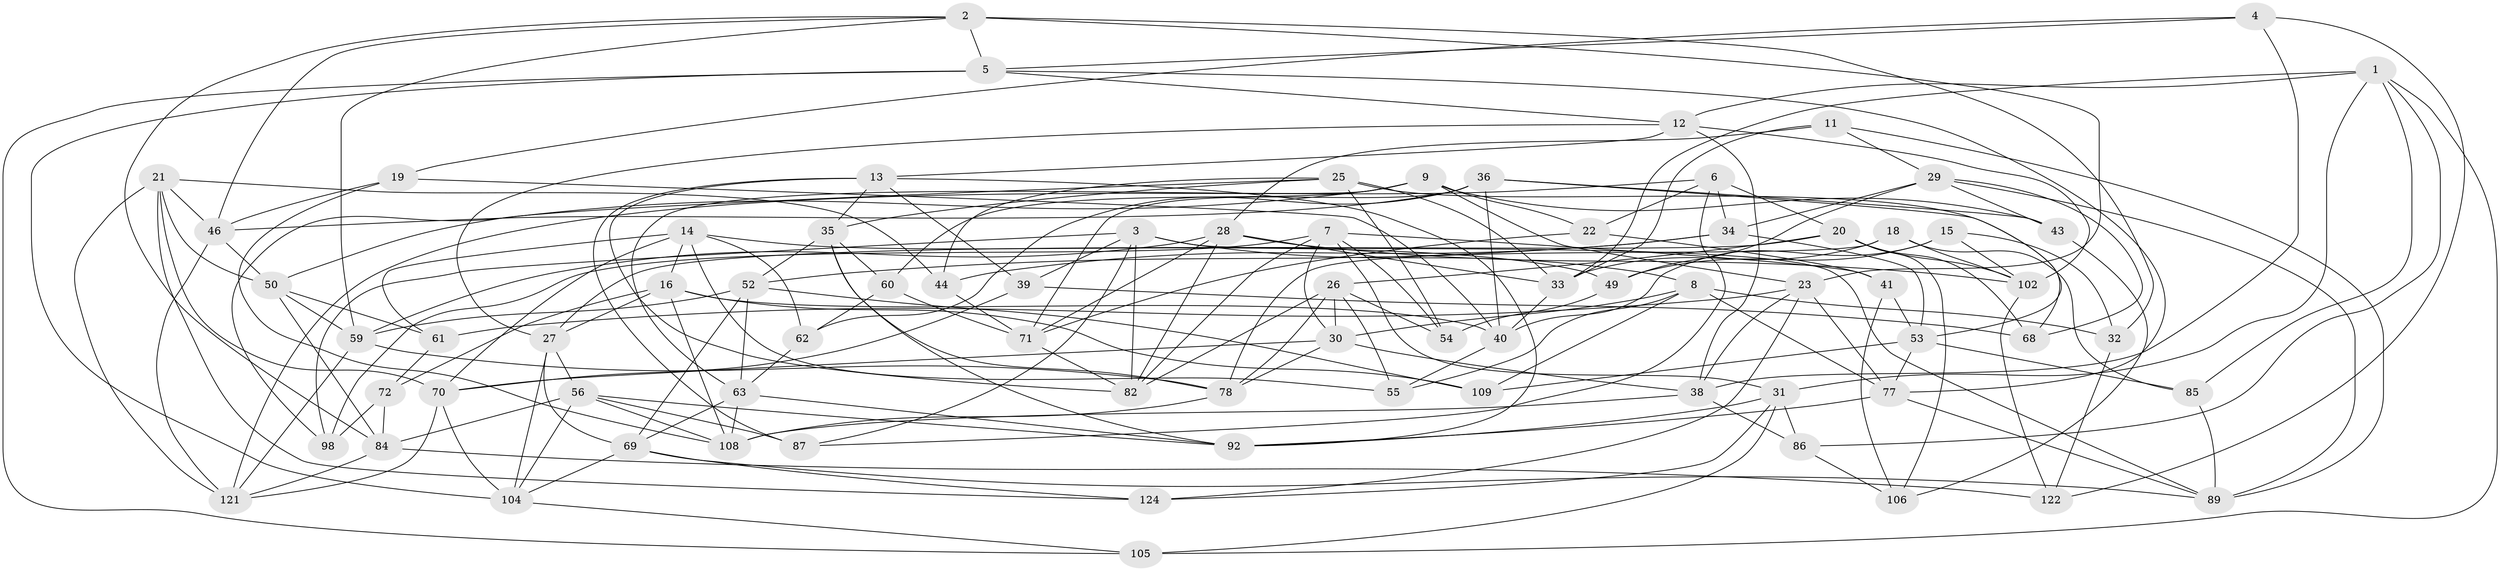 // Generated by graph-tools (version 1.1) at 2025/52/02/27/25 19:52:31]
// undirected, 76 vertices, 199 edges
graph export_dot {
graph [start="1"]
  node [color=gray90,style=filled];
  1 [super="+24"];
  2 [super="+37"];
  3 [super="+17"];
  4;
  5 [super="+103"];
  6 [super="+47"];
  7 [super="+79"];
  8 [super="+10"];
  9 [super="+75"];
  11;
  12 [super="+80"];
  13 [super="+74"];
  14 [super="+42"];
  15;
  16 [super="+91"];
  18;
  19;
  20 [super="+101"];
  21 [super="+48"];
  22;
  23 [super="+45"];
  25 [super="+94"];
  26 [super="+115"];
  27 [super="+93"];
  28 [super="+90"];
  29 [super="+112"];
  30 [super="+57"];
  31 [super="+96"];
  32;
  33 [super="+99"];
  34 [super="+65"];
  35 [super="+117"];
  36 [super="+120"];
  38 [super="+100"];
  39;
  40 [super="+58"];
  41;
  43;
  44;
  46 [super="+67"];
  49;
  50 [super="+51"];
  52 [super="+113"];
  53 [super="+66"];
  54;
  55;
  56 [super="+119"];
  59 [super="+81"];
  60;
  61;
  62;
  63 [super="+64"];
  68;
  69 [super="+73"];
  70 [super="+83"];
  71 [super="+76"];
  72;
  77 [super="+110"];
  78 [super="+111"];
  82 [super="+88"];
  84 [super="+95"];
  85;
  86;
  87;
  89 [super="+97"];
  92 [super="+116"];
  98;
  102 [super="+118"];
  104 [super="+107"];
  105;
  106;
  108 [super="+114"];
  109;
  121 [super="+123"];
  122;
  124;
  1 -- 105;
  1 -- 86;
  1 -- 31;
  1 -- 12;
  1 -- 85;
  1 -- 33;
  2 -- 32;
  2 -- 84;
  2 -- 5;
  2 -- 46;
  2 -- 23;
  2 -- 59;
  3 -- 87;
  3 -- 8;
  3 -- 98;
  3 -- 39;
  3 -- 89;
  3 -- 82;
  4 -- 122;
  4 -- 19;
  4 -- 5;
  4 -- 38;
  5 -- 77;
  5 -- 12;
  5 -- 105;
  5 -- 104;
  6 -- 34 [weight=2];
  6 -- 20;
  6 -- 87;
  6 -- 22;
  6 -- 121;
  7 -- 54;
  7 -- 98;
  7 -- 30;
  7 -- 41;
  7 -- 31;
  7 -- 82;
  8 -- 55;
  8 -- 109;
  8 -- 32;
  8 -- 30;
  8 -- 77;
  9 -- 60;
  9 -- 43;
  9 -- 98;
  9 -- 22;
  9 -- 23;
  9 -- 63;
  11 -- 89;
  11 -- 29;
  11 -- 28;
  11 -- 33;
  12 -- 27;
  12 -- 38;
  12 -- 13;
  12 -- 102;
  13 -- 35;
  13 -- 87;
  13 -- 92;
  13 -- 82;
  13 -- 39;
  14 -- 62;
  14 -- 70;
  14 -- 16;
  14 -- 49;
  14 -- 61;
  14 -- 55;
  15 -- 102;
  15 -- 49;
  15 -- 32;
  15 -- 40;
  16 -- 72;
  16 -- 108;
  16 -- 27;
  16 -- 40;
  16 -- 109;
  18 -- 85;
  18 -- 78;
  18 -- 33;
  18 -- 102;
  19 -- 108;
  19 -- 40;
  19 -- 46;
  20 -- 27;
  20 -- 26;
  20 -- 106;
  20 -- 102;
  20 -- 68;
  21 -- 124;
  21 -- 50;
  21 -- 70;
  21 -- 44;
  21 -- 46;
  21 -- 121;
  22 -- 71;
  22 -- 41;
  23 -- 61;
  23 -- 77;
  23 -- 124;
  23 -- 38;
  25 -- 68;
  25 -- 54;
  25 -- 50;
  25 -- 44;
  25 -- 33;
  25 -- 35;
  26 -- 54;
  26 -- 82;
  26 -- 30;
  26 -- 78;
  26 -- 55;
  27 -- 104;
  27 -- 56;
  27 -- 69;
  28 -- 102;
  28 -- 71;
  28 -- 33;
  28 -- 59;
  28 -- 82;
  29 -- 43;
  29 -- 89;
  29 -- 34;
  29 -- 49;
  29 -- 68;
  30 -- 38;
  30 -- 78;
  30 -- 70;
  31 -- 124;
  31 -- 105;
  31 -- 92;
  31 -- 86;
  32 -- 122;
  33 -- 40;
  34 -- 52;
  34 -- 53;
  34 -- 44;
  35 -- 92;
  35 -- 60;
  35 -- 52;
  35 -- 78;
  36 -- 40;
  36 -- 62;
  36 -- 53;
  36 -- 43;
  36 -- 46;
  36 -- 71;
  38 -- 108;
  38 -- 86;
  39 -- 68;
  39 -- 70;
  40 -- 55;
  41 -- 106;
  41 -- 53;
  43 -- 106;
  44 -- 71;
  46 -- 50;
  46 -- 121;
  49 -- 54;
  50 -- 84;
  50 -- 59;
  50 -- 61;
  52 -- 59;
  52 -- 69;
  52 -- 109;
  52 -- 63;
  53 -- 77;
  53 -- 109;
  53 -- 85;
  56 -- 108;
  56 -- 84;
  56 -- 92;
  56 -- 87;
  56 -- 104;
  59 -- 121;
  59 -- 78;
  60 -- 62;
  60 -- 71;
  61 -- 72;
  62 -- 63;
  63 -- 92;
  63 -- 108;
  63 -- 69;
  69 -- 104;
  69 -- 89;
  69 -- 124;
  70 -- 104;
  70 -- 121;
  71 -- 82;
  72 -- 98;
  72 -- 84;
  77 -- 89;
  77 -- 92;
  78 -- 108;
  84 -- 121;
  84 -- 122;
  85 -- 89;
  86 -- 106;
  102 -- 122;
  104 -- 105;
}
